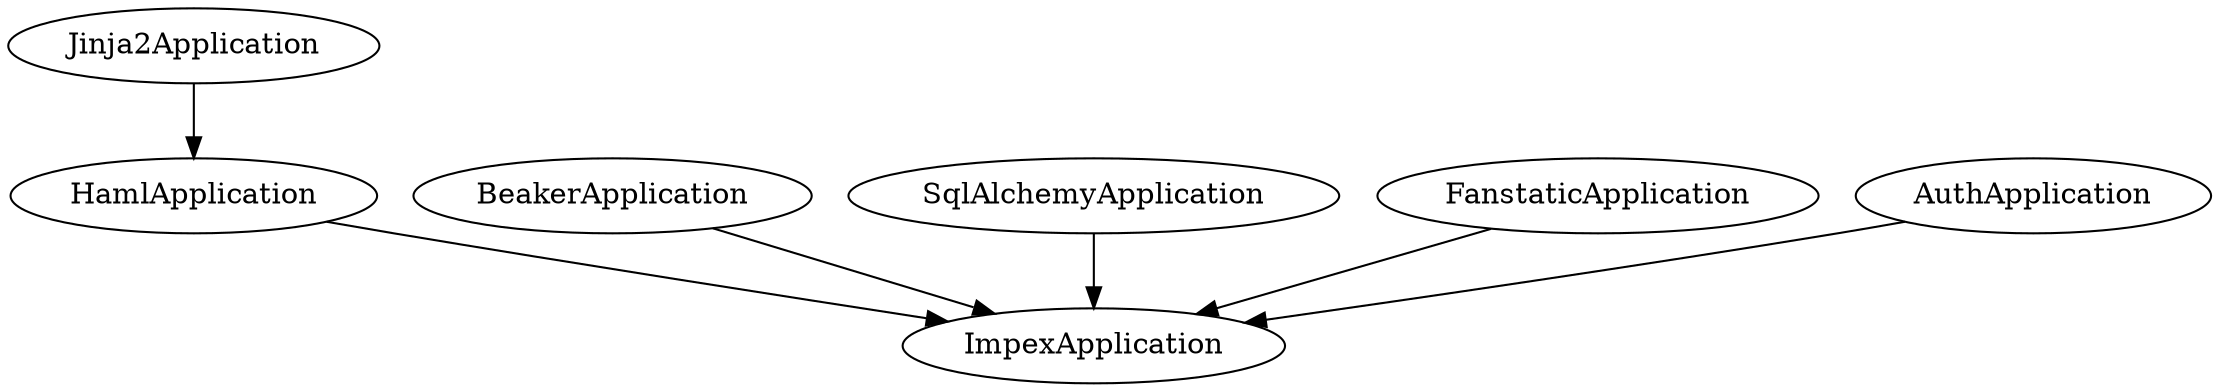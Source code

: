 digraph {
    ImpexApplication;
    HamlApplication;
    BeakerApplication;
    SqlAlchemyApplication;
    FanstaticApplication;
    AuthApplication;
    Jinja2Application;

    HamlApplication -> ImpexApplication;
    BeakerApplication -> ImpexApplication;
    SqlAlchemyApplication -> ImpexApplication;
    FanstaticApplication -> ImpexApplication;
    AuthApplication -> ImpexApplication;
    Jinja2Application -> HamlApplication;
}
